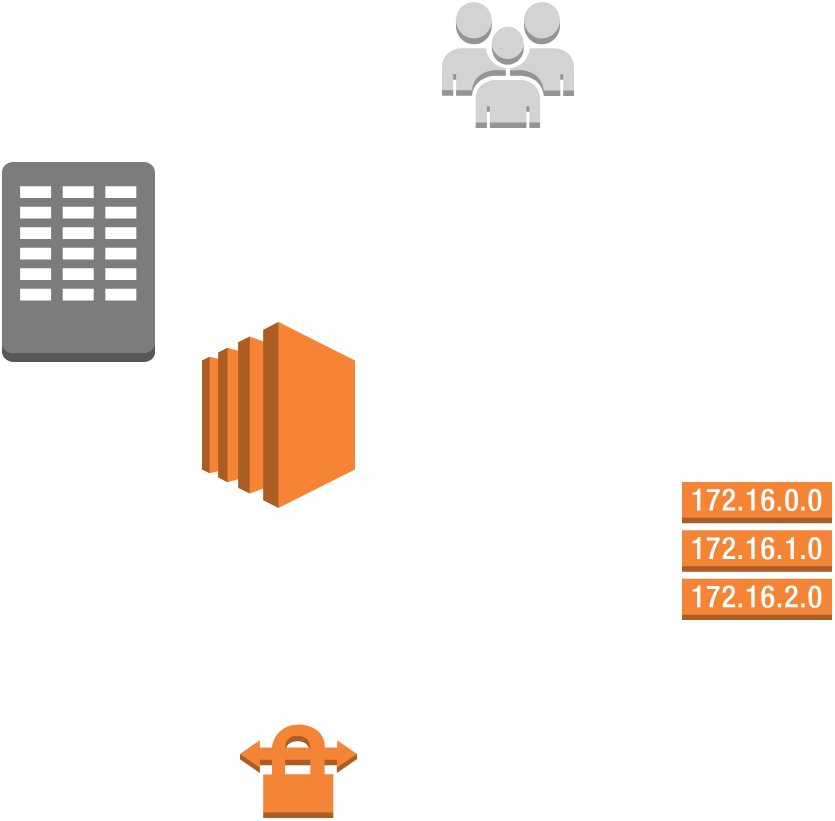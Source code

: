 <mxfile version="16.6.3" type="github"><diagram id="RLNTbJH4gtWI6Im7NxXJ" name="Page-1"><mxGraphModel dx="1422" dy="786" grid="1" gridSize="10" guides="1" tooltips="1" connect="1" arrows="1" fold="1" page="1" pageScale="1" pageWidth="850" pageHeight="1100" math="0" shadow="0"><root><mxCell id="0"/><mxCell id="1" parent="0"/><mxCell id="HFx_04VIs_vw3eamgWlU-1" value="" style="outlineConnect=0;dashed=0;verticalLabelPosition=bottom;verticalAlign=top;align=center;html=1;shape=mxgraph.aws3.ec2;fillColor=#F58534;gradientColor=none;" parent="1" vertex="1"><mxGeometry x="160" y="230" width="76.5" height="93" as="geometry"/></mxCell><mxCell id="HFx_04VIs_vw3eamgWlU-2" value="" style="outlineConnect=0;dashed=0;verticalLabelPosition=bottom;verticalAlign=top;align=center;html=1;shape=mxgraph.aws3.vpn_connection;fillColor=#F58536;gradientColor=none;" parent="1" vertex="1"><mxGeometry x="179" y="430" width="58.5" height="48" as="geometry"/></mxCell><mxCell id="HFx_04VIs_vw3eamgWlU-3" value="" style="outlineConnect=0;dashed=0;verticalLabelPosition=bottom;verticalAlign=top;align=center;html=1;shape=mxgraph.aws3.route_table;fillColor=#F58536;gradientColor=none;" parent="1" vertex="1"><mxGeometry x="400" y="310" width="75" height="69" as="geometry"/></mxCell><mxCell id="HFx_04VIs_vw3eamgWlU-4" value="" style="outlineConnect=0;dashed=0;verticalLabelPosition=bottom;verticalAlign=top;align=center;html=1;shape=mxgraph.aws3.corporate_data_center;fillColor=#7D7C7C;gradientColor=none;" parent="1" vertex="1"><mxGeometry x="60" y="150" width="76.5" height="100" as="geometry"/></mxCell><mxCell id="HFx_04VIs_vw3eamgWlU-5" value="" style="outlineConnect=0;dashed=0;verticalLabelPosition=bottom;verticalAlign=top;align=center;html=1;shape=mxgraph.aws3.users;fillColor=#D2D3D3;gradientColor=none;" parent="1" vertex="1"><mxGeometry x="280" y="70" width="66" height="63" as="geometry"/></mxCell></root></mxGraphModel></diagram></mxfile>
